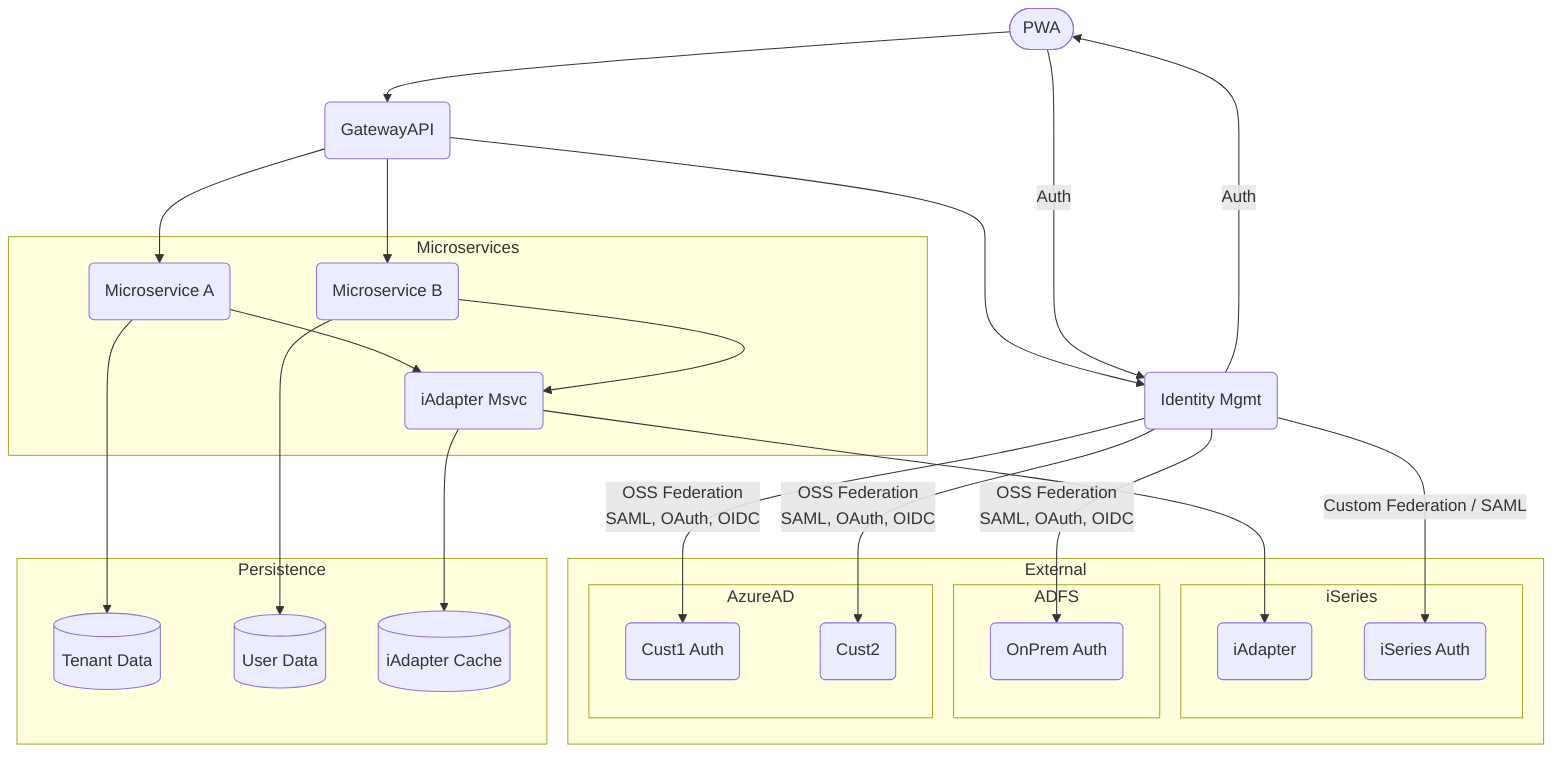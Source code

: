 graph TB
    PWA([PWA])
    IDM(Identity Mgmt)
    API(GatewayAPI)

    PWA-->API
    API-->IDM
    PWA-->|Auth|IDM
    IDM-->|Auth|PWA

    API-->M1
    API-->M2

    subgraph External
        subgraph iSeries
            MF2(iAdapter)
            MF1(iSeries Auth)
        end
        subgraph ADFS
            ADFS1(OnPrem Auth)
        end
        subgraph AzureAD
            AAD1(Cust1 Auth)
            AAD2(Cust2)
        end
    end

    IDM-->|Custom Federation / SAML|MF1
    IDM-->|OSS Federation<br/>SAML, OAuth, OIDC|ADFS1
    IDM-->|OSS Federation<br/>SAML, OAuth, OIDC|AAD1
    IDM-->|OSS Federation<br/>SAML, OAuth, OIDC|AAD2

    subgraph Microservices
        M1(Microservice A)
        M2(Microservice B)
        M3(iAdapter Msvc)
    end

    M1-->D1
    M2-->D2
    M3-->D3
    M3-->MF2
    M1-->M3
    M2-->M3

    subgraph Persistence
        D1[(Tenant Data)]
        D2[(User Data)]
        D3[(iAdapter Cache)]
    end